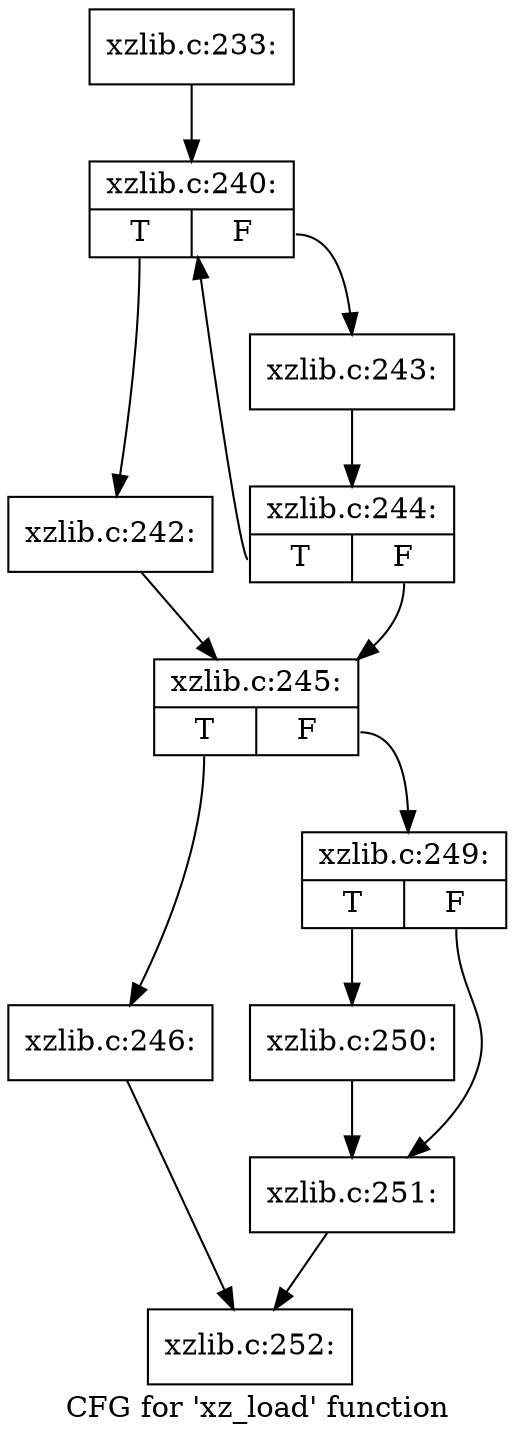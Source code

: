 digraph "CFG for 'xz_load' function" {
	label="CFG for 'xz_load' function";

	Node0x559901d43000 [shape=record,label="{xzlib.c:233:}"];
	Node0x559901d43000 -> Node0x559901d53980;
	Node0x559901d53980 [shape=record,label="{xzlib.c:240:|{<s0>T|<s1>F}}"];
	Node0x559901d53980:s0 -> Node0x559901d54c90;
	Node0x559901d53980:s1 -> Node0x559901d54ce0;
	Node0x559901d54c90 [shape=record,label="{xzlib.c:242:}"];
	Node0x559901d54c90 -> Node0x559901d538e0;
	Node0x559901d54ce0 [shape=record,label="{xzlib.c:243:}"];
	Node0x559901d54ce0 -> Node0x559901d53930;
	Node0x559901d53930 [shape=record,label="{xzlib.c:244:|{<s0>T|<s1>F}}"];
	Node0x559901d53930:s0 -> Node0x559901d53980;
	Node0x559901d53930:s1 -> Node0x559901d538e0;
	Node0x559901d538e0 [shape=record,label="{xzlib.c:245:|{<s0>T|<s1>F}}"];
	Node0x559901d538e0:s0 -> Node0x559901d55780;
	Node0x559901d538e0:s1 -> Node0x559901d557d0;
	Node0x559901d55780 [shape=record,label="{xzlib.c:246:}"];
	Node0x559901d55780 -> Node0x559901d43050;
	Node0x559901d557d0 [shape=record,label="{xzlib.c:249:|{<s0>T|<s1>F}}"];
	Node0x559901d557d0:s0 -> Node0x559901d571f0;
	Node0x559901d557d0:s1 -> Node0x559901d57240;
	Node0x559901d571f0 [shape=record,label="{xzlib.c:250:}"];
	Node0x559901d571f0 -> Node0x559901d57240;
	Node0x559901d57240 [shape=record,label="{xzlib.c:251:}"];
	Node0x559901d57240 -> Node0x559901d43050;
	Node0x559901d43050 [shape=record,label="{xzlib.c:252:}"];
}
